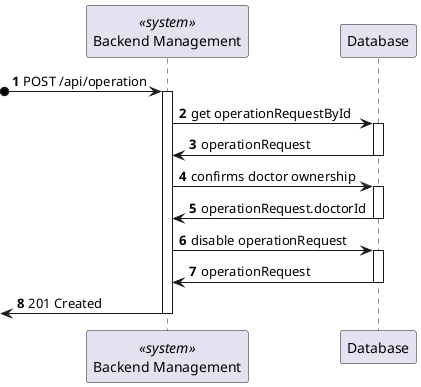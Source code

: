 @startuml

autonumber
participant BE as "Backend Management" <<system>>
participant DB as "Database"

?o-> BE : POST /api/operation
activate BE

BE -> DB : get operationRequestById

activate DB 

DB -> BE : operationRequest 

deactivate DB 

BE -> DB : confirms doctor ownership

activate DB

DB -> BE : operationRequest.doctorId

deactivate DB


BE -> DB : disable operationRequest

activate DB 

DB -> BE : operationRequest 

deactivate DB 

<- BE : 201 Created

deactivate BE

@enduml